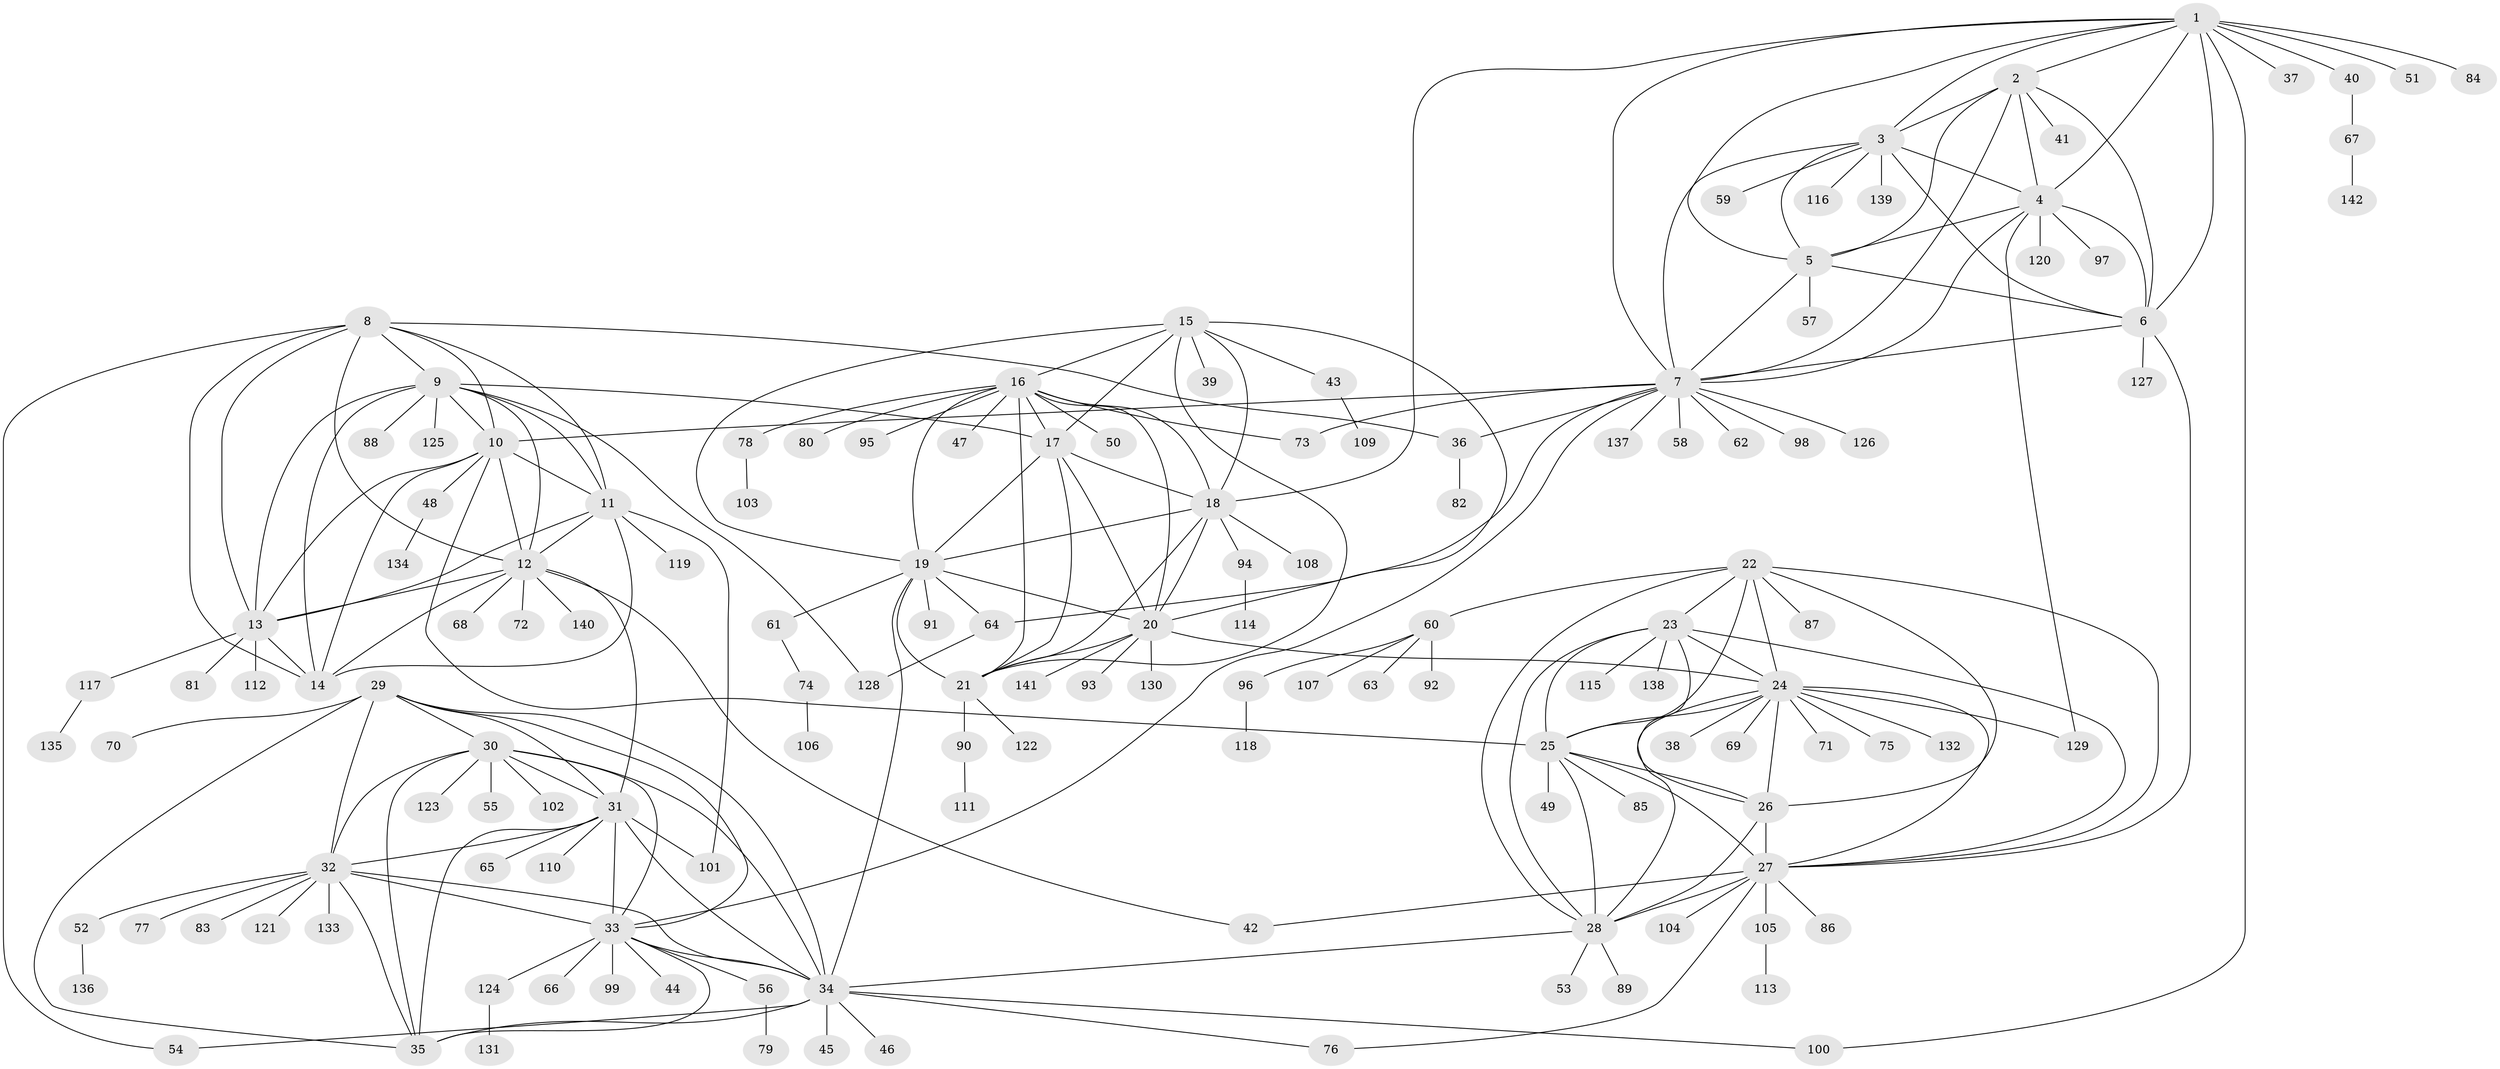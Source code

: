 // coarse degree distribution, {12: 0.020202020202020204, 7: 0.04040404040404041, 9: 0.04040404040404041, 8: 0.08080808080808081, 16: 0.010101010101010102, 10: 0.030303030303030304, 5: 0.030303030303030304, 4: 0.010101010101010102, 11: 0.020202020202020204, 6: 0.010101010101010102, 1: 0.6363636363636364, 2: 0.0707070707070707}
// Generated by graph-tools (version 1.1) at 2025/19/03/04/25 18:19:48]
// undirected, 142 vertices, 232 edges
graph export_dot {
graph [start="1"]
  node [color=gray90,style=filled];
  1;
  2;
  3;
  4;
  5;
  6;
  7;
  8;
  9;
  10;
  11;
  12;
  13;
  14;
  15;
  16;
  17;
  18;
  19;
  20;
  21;
  22;
  23;
  24;
  25;
  26;
  27;
  28;
  29;
  30;
  31;
  32;
  33;
  34;
  35;
  36;
  37;
  38;
  39;
  40;
  41;
  42;
  43;
  44;
  45;
  46;
  47;
  48;
  49;
  50;
  51;
  52;
  53;
  54;
  55;
  56;
  57;
  58;
  59;
  60;
  61;
  62;
  63;
  64;
  65;
  66;
  67;
  68;
  69;
  70;
  71;
  72;
  73;
  74;
  75;
  76;
  77;
  78;
  79;
  80;
  81;
  82;
  83;
  84;
  85;
  86;
  87;
  88;
  89;
  90;
  91;
  92;
  93;
  94;
  95;
  96;
  97;
  98;
  99;
  100;
  101;
  102;
  103;
  104;
  105;
  106;
  107;
  108;
  109;
  110;
  111;
  112;
  113;
  114;
  115;
  116;
  117;
  118;
  119;
  120;
  121;
  122;
  123;
  124;
  125;
  126;
  127;
  128;
  129;
  130;
  131;
  132;
  133;
  134;
  135;
  136;
  137;
  138;
  139;
  140;
  141;
  142;
  1 -- 2;
  1 -- 3;
  1 -- 4;
  1 -- 5;
  1 -- 6;
  1 -- 7;
  1 -- 18;
  1 -- 37;
  1 -- 40;
  1 -- 51;
  1 -- 84;
  1 -- 100;
  2 -- 3;
  2 -- 4;
  2 -- 5;
  2 -- 6;
  2 -- 7;
  2 -- 41;
  3 -- 4;
  3 -- 5;
  3 -- 6;
  3 -- 7;
  3 -- 59;
  3 -- 116;
  3 -- 139;
  4 -- 5;
  4 -- 6;
  4 -- 7;
  4 -- 97;
  4 -- 120;
  4 -- 129;
  5 -- 6;
  5 -- 7;
  5 -- 57;
  6 -- 7;
  6 -- 27;
  6 -- 127;
  7 -- 10;
  7 -- 33;
  7 -- 36;
  7 -- 58;
  7 -- 62;
  7 -- 64;
  7 -- 73;
  7 -- 98;
  7 -- 126;
  7 -- 137;
  8 -- 9;
  8 -- 10;
  8 -- 11;
  8 -- 12;
  8 -- 13;
  8 -- 14;
  8 -- 36;
  8 -- 54;
  9 -- 10;
  9 -- 11;
  9 -- 12;
  9 -- 13;
  9 -- 14;
  9 -- 17;
  9 -- 88;
  9 -- 125;
  9 -- 128;
  10 -- 11;
  10 -- 12;
  10 -- 13;
  10 -- 14;
  10 -- 25;
  10 -- 48;
  11 -- 12;
  11 -- 13;
  11 -- 14;
  11 -- 101;
  11 -- 119;
  12 -- 13;
  12 -- 14;
  12 -- 31;
  12 -- 42;
  12 -- 68;
  12 -- 72;
  12 -- 140;
  13 -- 14;
  13 -- 81;
  13 -- 112;
  13 -- 117;
  15 -- 16;
  15 -- 17;
  15 -- 18;
  15 -- 19;
  15 -- 20;
  15 -- 21;
  15 -- 39;
  15 -- 43;
  16 -- 17;
  16 -- 18;
  16 -- 19;
  16 -- 20;
  16 -- 21;
  16 -- 47;
  16 -- 50;
  16 -- 73;
  16 -- 78;
  16 -- 80;
  16 -- 95;
  17 -- 18;
  17 -- 19;
  17 -- 20;
  17 -- 21;
  18 -- 19;
  18 -- 20;
  18 -- 21;
  18 -- 94;
  18 -- 108;
  19 -- 20;
  19 -- 21;
  19 -- 34;
  19 -- 61;
  19 -- 64;
  19 -- 91;
  20 -- 21;
  20 -- 24;
  20 -- 93;
  20 -- 130;
  20 -- 141;
  21 -- 90;
  21 -- 122;
  22 -- 23;
  22 -- 24;
  22 -- 25;
  22 -- 26;
  22 -- 27;
  22 -- 28;
  22 -- 60;
  22 -- 87;
  23 -- 24;
  23 -- 25;
  23 -- 26;
  23 -- 27;
  23 -- 28;
  23 -- 115;
  23 -- 138;
  24 -- 25;
  24 -- 26;
  24 -- 27;
  24 -- 28;
  24 -- 38;
  24 -- 69;
  24 -- 71;
  24 -- 75;
  24 -- 129;
  24 -- 132;
  25 -- 26;
  25 -- 27;
  25 -- 28;
  25 -- 49;
  25 -- 85;
  26 -- 27;
  26 -- 28;
  27 -- 28;
  27 -- 42;
  27 -- 76;
  27 -- 86;
  27 -- 104;
  27 -- 105;
  28 -- 34;
  28 -- 53;
  28 -- 89;
  29 -- 30;
  29 -- 31;
  29 -- 32;
  29 -- 33;
  29 -- 34;
  29 -- 35;
  29 -- 70;
  30 -- 31;
  30 -- 32;
  30 -- 33;
  30 -- 34;
  30 -- 35;
  30 -- 55;
  30 -- 102;
  30 -- 123;
  31 -- 32;
  31 -- 33;
  31 -- 34;
  31 -- 35;
  31 -- 65;
  31 -- 101;
  31 -- 110;
  32 -- 33;
  32 -- 34;
  32 -- 35;
  32 -- 52;
  32 -- 77;
  32 -- 83;
  32 -- 121;
  32 -- 133;
  33 -- 34;
  33 -- 35;
  33 -- 44;
  33 -- 56;
  33 -- 66;
  33 -- 99;
  33 -- 124;
  34 -- 35;
  34 -- 45;
  34 -- 46;
  34 -- 54;
  34 -- 76;
  34 -- 100;
  36 -- 82;
  40 -- 67;
  43 -- 109;
  48 -- 134;
  52 -- 136;
  56 -- 79;
  60 -- 63;
  60 -- 92;
  60 -- 96;
  60 -- 107;
  61 -- 74;
  64 -- 128;
  67 -- 142;
  74 -- 106;
  78 -- 103;
  90 -- 111;
  94 -- 114;
  96 -- 118;
  105 -- 113;
  117 -- 135;
  124 -- 131;
}
